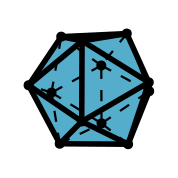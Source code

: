 <?xml version="1.0"?>
<!DOCTYPE ipe SYSTEM "ipe.dtd">
<ipe version="70218" creator="Ipe 7.2.23">
<info created="D:20161106124456" modified="D:20210727184703"/>
<ipestyle name="basic">
<symbol name="arrow/arc(spx)">
<path stroke="sym-stroke" fill="sym-stroke" pen="sym-pen">
0 0 m
-1 0.333 l
-1 -0.333 l
h
</path>
</symbol>
<symbol name="arrow/farc(spx)">
<path stroke="sym-stroke" fill="white" pen="sym-pen">
0 0 m
-1 0.333 l
-1 -0.333 l
h
</path>
</symbol>
<symbol name="arrow/ptarc(spx)">
<path stroke="sym-stroke" fill="sym-stroke" pen="sym-pen">
0 0 m
-1 0.333 l
-0.8 0 l
-1 -0.333 l
h
</path>
</symbol>
<symbol name="arrow/fptarc(spx)">
<path stroke="sym-stroke" fill="white" pen="sym-pen">
0 0 m
-1 0.333 l
-0.8 0 l
-1 -0.333 l
h
</path>
</symbol>
<symbol name="mark/circle(sx)" transformations="translations">
<path fill="sym-stroke">
0.6 0 0 0.6 0 0 e
0.4 0 0 0.4 0 0 e
</path>
</symbol>
<symbol name="mark/disk(sx)" transformations="translations">
<path fill="sym-stroke">
0.6 0 0 0.6 0 0 e
</path>
</symbol>
<symbol name="mark/fdisk(sfx)" transformations="translations">
<group>
<path fill="sym-fill">
0.5 0 0 0.5 0 0 e
</path>
<path fill="sym-stroke" fillrule="eofill">
0.6 0 0 0.6 0 0 e
0.4 0 0 0.4 0 0 e
</path>
</group>
</symbol>
<symbol name="mark/box(sx)" transformations="translations">
<path fill="sym-stroke" fillrule="eofill">
-0.6 -0.6 m
0.6 -0.6 l
0.6 0.6 l
-0.6 0.6 l
h
-0.4 -0.4 m
0.4 -0.4 l
0.4 0.4 l
-0.4 0.4 l
h
</path>
</symbol>
<symbol name="mark/square(sx)" transformations="translations">
<path fill="sym-stroke">
-0.6 -0.6 m
0.6 -0.6 l
0.6 0.6 l
-0.6 0.6 l
h
</path>
</symbol>
<symbol name="mark/fsquare(sfx)" transformations="translations">
<group>
<path fill="sym-fill">
-0.5 -0.5 m
0.5 -0.5 l
0.5 0.5 l
-0.5 0.5 l
h
</path>
<path fill="sym-stroke" fillrule="eofill">
-0.6 -0.6 m
0.6 -0.6 l
0.6 0.6 l
-0.6 0.6 l
h
-0.4 -0.4 m
0.4 -0.4 l
0.4 0.4 l
-0.4 0.4 l
h
</path>
</group>
</symbol>
<symbol name="mark/cross(sx)" transformations="translations">
<group>
<path fill="sym-stroke">
-0.43 -0.57 m
0.57 0.43 l
0.43 0.57 l
-0.57 -0.43 l
h
</path>
<path fill="sym-stroke">
-0.43 0.57 m
0.57 -0.43 l
0.43 -0.57 l
-0.57 0.43 l
h
</path>
</group>
</symbol>
<symbol name="arrow/fnormal(spx)">
<path stroke="sym-stroke" fill="white" pen="sym-pen">
0 0 m
-1 0.333 l
-1 -0.333 l
h
</path>
</symbol>
<symbol name="arrow/pointed(spx)">
<path stroke="sym-stroke" fill="sym-stroke" pen="sym-pen">
0 0 m
-1 0.333 l
-0.8 0 l
-1 -0.333 l
h
</path>
</symbol>
<symbol name="arrow/fpointed(spx)">
<path stroke="sym-stroke" fill="white" pen="sym-pen">
0 0 m
-1 0.333 l
-0.8 0 l
-1 -0.333 l
h
</path>
</symbol>
<symbol name="arrow/linear(spx)">
<path stroke="sym-stroke" pen="sym-pen">
-1 0.333 m
0 0 l
-1 -0.333 l
</path>
</symbol>
<symbol name="arrow/fdouble(spx)">
<path stroke="sym-stroke" fill="white" pen="sym-pen">
0 0 m
-1 0.333 l
-1 -0.333 l
h
-1 0 m
-2 0.333 l
-2 -0.333 l
h
</path>
</symbol>
<symbol name="arrow/double(spx)">
<path stroke="sym-stroke" fill="sym-stroke" pen="sym-pen">
0 0 m
-1 0.333 l
-1 -0.333 l
h
-1 0 m
-2 0.333 l
-2 -0.333 l
h
</path>
</symbol>
<anglesize name="22.5 deg" value="22.5"/>
<anglesize name="30 deg" value="30"/>
<anglesize name="45 deg" value="45"/>
<anglesize name="60 deg" value="60"/>
<anglesize name="90 deg" value="90"/>
<arrowsize name="large" value="10"/>
<arrowsize name="small" value="5"/>
<arrowsize name="tiny" value="3"/>
<color name="blue" value="0 0 1"/>
<color name="brown" value="0.647 0.165 0.165"/>
<color name="darkblue" value="0 0 0.545"/>
<color name="darkcyan" value="0 0.545 0.545"/>
<color name="darkgray" value="0.663"/>
<color name="darkgreen" value="0 0.392 0"/>
<color name="darkmagenta" value="0.545 0 0.545"/>
<color name="darkorange" value="1 0.549 0"/>
<color name="darkred" value="0.545 0 0"/>
<color name="gold" value="1 0.843 0"/>
<color name="gray" value="0.745"/>
<color name="green" value="0 1 0"/>
<color name="lightblue" value="0.678 0.847 0.902"/>
<color name="lightcyan" value="0.878 1 1"/>
<color name="lightgray" value="0.827"/>
<color name="lightgreen" value="0.565 0.933 0.565"/>
<color name="lightyellow" value="1 1 0.878"/>
<color name="navy" value="0 0 0.502"/>
<color name="orange" value="1 0.647 0"/>
<color name="pink" value="1 0.753 0.796"/>
<color name="purple" value="0.627 0.125 0.941"/>
<color name="red" value="1 0 0"/>
<color name="seagreen" value="0.18 0.545 0.341"/>
<color name="turquoise" value="0.251 0.878 0.816"/>
<color name="violet" value="0.933 0.51 0.933"/>
<color name="yellow" value="1 1 0"/>
<dashstyle name="dash dot dotted" value="[4 2 1 2 1 2] 0"/>
<dashstyle name="dash dotted" value="[4 2 1 2] 0"/>
<dashstyle name="dashed" value="[4] 0"/>
<dashstyle name="dotted" value="[1 3] 0"/>
<gridsize name="10 pts (~3.5 mm)" value="10"/>
<gridsize name="14 pts (~5 mm)" value="14"/>
<gridsize name="16 pts (~6 mm)" value="16"/>
<gridsize name="20 pts (~7 mm)" value="20"/>
<gridsize name="28 pts (~10 mm)" value="28"/>
<gridsize name="32 pts (~12 mm)" value="32"/>
<gridsize name="4 pts" value="4"/>
<gridsize name="56 pts (~20 mm)" value="56"/>
<gridsize name="8 pts (~3 mm)" value="8"/>
<opacity name="10%" value="0.1"/>
<opacity name="30%" value="0.3"/>
<opacity name="50%" value="0.5"/>
<opacity name="75%" value="0.75"/>
<pen name="fat" value="1.2"/>
<pen name="heavier" value="0.8"/>
<pen name="ultrafat" value="2"/>
<symbolsize name="large" value="5"/>
<symbolsize name="small" value="2"/>
<symbolsize name="tiny" value="1.1"/>
<textsize name="Huge" value="\Huge"/>
<textsize name="LARGE" value="\LARGE"/>
<textsize name="Large" value="\Large"/>
<textsize name="footnote" value="\footnotesize"/>
<textsize name="huge" value="\huge"/>
<textsize name="large" value="\large"/>
<textsize name="small" value="\small"/>
<textsize name="tiny" value="\tiny"/>
<textstyle name="center" begin="\begin{center}" end="\end{center}"/>
<textstyle name="item" begin="\begin{itemize}\item{}" end="\end{itemize}"/>
<textstyle name="itemize" begin="\begin{itemize}" end="\end{itemize}"/>
<tiling name="falling" angle="-60" step="4" width="1"/>
<tiling name="rising" angle="30" step="4" width="1"/>
</ipestyle>
<page>
<layer name="alpha"/>
<view layers="alpha" active="alpha"/>
<path layer="alpha" matrix="1 0 0 1 240 -240" stroke="0" pen="0">
64 768 m
64 704 l
128 704 l
128 768 l
h
</path>
<group matrix="0.9 0 0 0.9 -23.5071 113.636">
<path matrix="0.24 0 0 0.24 303.584 322.885" fill="0.329 0.678 0.796">
350.823 333.454 m
298.941 430.926 l
353.35 511.873 l
462.609 517.056 l
499.287 435.719 l
499.964 421.017 l
464.823 332.643 l
h
</path>
<path matrix="0.115418 0 0 0.115418 365.277 376.142" stroke="black" pen="ultrafat">
200.236 602.963 m
427.427 613.741 l
427.427 613.741 l
</path>
<path matrix="0.115418 0 0 0.115418 365.277 376.142" stroke="black" pen="ultrafat">
427.427 613.741 m
272.388 588.398 l
</path>
<path matrix="0.115418 0 0 0.115418 365.277 376.142" stroke="black" pen="ultrafat">
272.388 588.398 m
200.236 602.963 l
</path>
<path matrix="0.115418 0 0 0.115418 365.277 376.142" stroke="black" pen="ultrafat">
200.236 602.963 m
87.0966 434.643 l
</path>
<path matrix="0.115418 0 0 0.115418 365.277 376.142" stroke="black" pen="ultrafat">
87.0966 434.643 m
272.388 588.398 l
</path>
<path matrix="0.115418 0 0 0.115418 365.277 376.142" stroke="black" pen="ultrafat">
272.388 588.398 m
503.695 444.61 l
</path>
<path matrix="0.115418 0 0 0.115418 365.277 376.142" stroke="black" pen="ultrafat">
503.695 444.61 m
427.427 613.741 l
</path>
<path matrix="0.115418 0 0 0.115418 365.277 376.142" stroke="black" dash="dashed" pen="heavier">
427.427 613.741 m
339.084 503.163 l
</path>
<path matrix="0.115418 0 0 0.115418 365.277 376.142" stroke="black" dash="dashed" pen="heavier">
339.084 503.163 m
505.103 414.038 l
</path>
<path matrix="0.115418 0 0 0.115418 365.277 376.142" stroke="black" pen="ultrafat">
272.388 588.398 m
271.238 309.078 l
</path>
<path matrix="0.115418 0 0 0.115418 365.277 376.142" stroke="black" pen="ultrafat">
271.238 309.078 m
87.0966 434.643 l
</path>
<path matrix="0.115418 0 0 0.115418 365.277 376.142" stroke="black" pen="ultrafat">
87.0966 434.643 m
194.981 231.961 l
</path>
<path matrix="0.115418 0 0 0.115418 365.277 376.142" stroke="black" dash="dashed" pen="heavier">
194.981 231.961 m
166.544 409.103 l
</path>
<path matrix="0.115418 0 0 0.115418 365.277 376.142" stroke="black" pen="ultrafat">
194.981 231.961 m
271.238 309.078 l
</path>
<path matrix="0.115418 0 0 0.115418 365.277 376.142" stroke="black" dash="dashed" pen="heavier">
194.981 231.961 m
339.895 302.409 l
</path>
<path matrix="0.115418 0 0 0.115418 365.277 376.142" stroke="black" pen="ultrafat">
194.981 231.961 m
432.03 230.273 l
</path>
<path matrix="0.115418 0 0 0.115418 365.277 376.142" stroke="black" dash="dashed" pen="heavier">
432.03 230.273 m
339.895 302.409 l
</path>
<path matrix="0.115418 0 0 0.115418 365.277 376.142" stroke="black" pen="ultrafat">
432.03 230.273 m
271.238 309.078 l
</path>
<path matrix="0.115418 0 0 0.115418 365.277 376.142" stroke="black" pen="ultrafat">
432.03 230.273 m
505.103 414.038 l
</path>
<path matrix="0.115418 0 0 0.115418 365.277 376.142" stroke="black" dash="dashed" pen="heavier">
339.895 302.409 m
505.103 414.038 l
</path>
<path matrix="0.115418 0 0 0.115418 365.277 376.142" stroke="black" dash="dashed" pen="heavier">
339.895 302.409 m
339.084 503.163 l
</path>
<path matrix="0.115418 0 0 0.115418 365.277 376.142" stroke="black" pen="ultrafat">
271.238 309.078 m
503.695 444.61 l
</path>
<path matrix="0.115418 0 0 0.115418 365.277 376.142" stroke="black" dash="dashed" pen="heavier">
339.084 503.163 m
166.544 409.103 l
</path>
<path matrix="0.115418 0 0 0.115418 365.277 376.142" stroke="black" dash="dashed" pen="heavier">
166.544 409.103 m
339.895 302.409 l
</path>
<path matrix="0.115418 0 0 0.115418 365.277 376.142" stroke="black" dash="dashed" pen="heavier">
166.544 409.103 m
200.236 602.963 l
</path>
<path matrix="0.115418 0 0 0.115418 365.277 376.142" stroke="black" dash="dashed" pen="heavier">
166.544 409.103 m
87.0966 434.643 l
</path>
<path matrix="0.115418 0 0 0.115418 365.277 376.142" stroke="black" dash="dashed" pen="heavier">
339.084 503.163 m
200.236 602.963 l
</path>
<path matrix="0.115418 0 0 0.115418 365.277 376.142" stroke="black" pen="ultrafat">
505.103 414.038 m
503.695 444.61 l
</path>
<path matrix="0.115418 0 0 0.115418 365.277 376.142" stroke="black" pen="ultrafat">
503.695 444.61 m
432.03 230.273 l
</path>
<path matrix="0.115418 0 0 0.115418 365.277 376.142" stroke="black" pen="heavier">
427.427 613.741 m
505.103 414.038 l
</path>
<use matrix="0.115418 0 0 0.115418 365.277 376.142" name="mark/disk(sx)" pos="200.236 602.963" size="normal" stroke="black"/>
<use matrix="0.115418 0 0 0.115418 365.277 376.142" name="mark/disk(sx)" pos="272.388 588.398" size="normal" stroke="black"/>
<use matrix="0.115418 0 0 0.115418 365.277 376.142" name="mark/disk(sx)" pos="427.427 613.741" size="normal" stroke="black"/>
<use matrix="0.115418 0 0 0.115418 365.277 376.142" name="mark/disk(sx)" pos="339.084 503.163" size="normal" stroke="black"/>
<use matrix="0.115418 0 0 0.115418 365.277 376.142" name="mark/disk(sx)" pos="87.0966 434.643" size="normal" stroke="black"/>
<use matrix="0.115418 0 0 0.115418 365.277 376.142" name="mark/disk(sx)" pos="166.544 409.103" size="normal" stroke="black"/>
<use matrix="0.115418 0 0 0.115418 365.277 376.142" name="mark/disk(sx)" pos="503.695 444.61" size="normal" stroke="black"/>
<use matrix="0.115418 0 0 0.115418 365.277 376.142" name="mark/disk(sx)" pos="505.103 414.038" size="normal" stroke="black"/>
<use matrix="0.115418 0 0 0.115418 365.277 376.142" name="mark/disk(sx)" pos="271.238 309.078" size="normal" stroke="black"/>
<use matrix="0.115418 0 0 0.115418 365.277 376.142" name="mark/disk(sx)" pos="339.895 302.409" size="normal" stroke="black"/>
<use matrix="0.115418 0 0 0.115418 365.277 376.142" name="mark/disk(sx)" pos="194.981 231.961" size="normal" stroke="black"/>
<use matrix="0.115418 0 0 0.115418 365.277 376.142" name="mark/disk(sx)" pos="432.03 230.273" size="normal" stroke="black"/>
</group>
</page>
</ipe>
